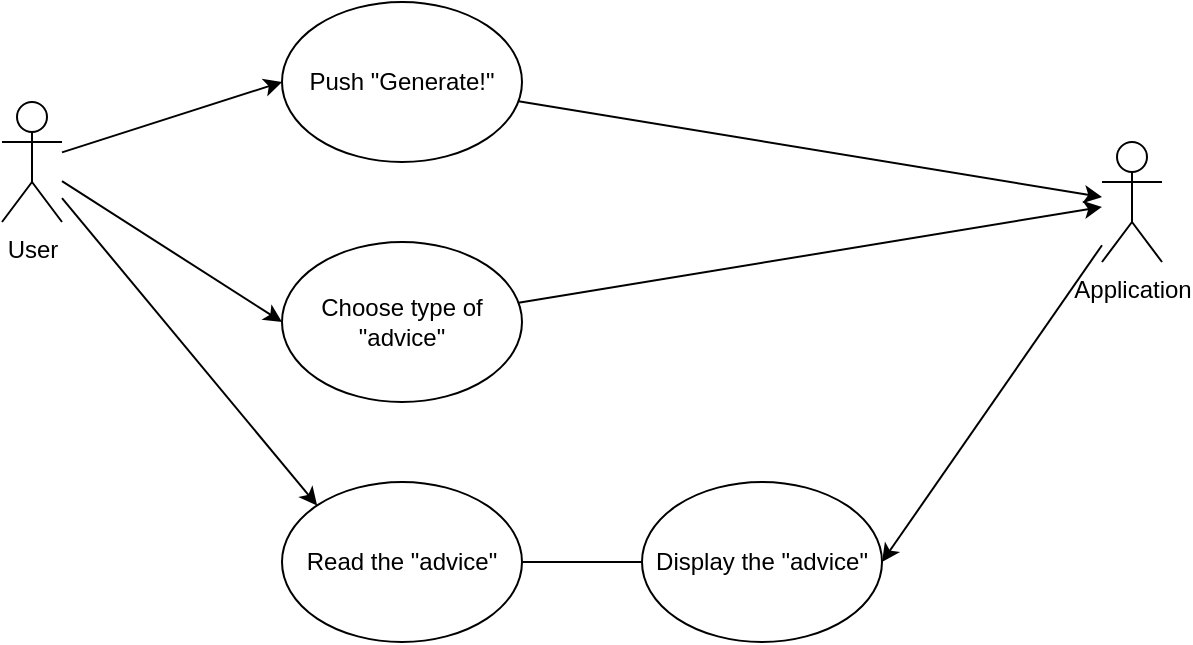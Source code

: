 <mxfile version="24.7.5">
  <diagram name="Strona-1" id="-e7Tk63qo5gSYC53ynmE">
    <mxGraphModel dx="1050" dy="611" grid="1" gridSize="10" guides="1" tooltips="1" connect="1" arrows="1" fold="1" page="1" pageScale="1" pageWidth="827" pageHeight="1169" math="0" shadow="0">
      <root>
        <mxCell id="0" />
        <mxCell id="1" parent="0" />
        <mxCell id="EbLAYnd13Gkp5mryDf4b-6" style="rounded=0;orthogonalLoop=1;jettySize=auto;html=1;entryX=0;entryY=0.5;entryDx=0;entryDy=0;" edge="1" parent="1" source="EbLAYnd13Gkp5mryDf4b-1" target="EbLAYnd13Gkp5mryDf4b-2">
          <mxGeometry relative="1" as="geometry" />
        </mxCell>
        <mxCell id="EbLAYnd13Gkp5mryDf4b-7" style="rounded=0;orthogonalLoop=1;jettySize=auto;html=1;entryX=0;entryY=0.5;entryDx=0;entryDy=0;" edge="1" parent="1" source="EbLAYnd13Gkp5mryDf4b-1" target="EbLAYnd13Gkp5mryDf4b-3">
          <mxGeometry relative="1" as="geometry" />
        </mxCell>
        <mxCell id="EbLAYnd13Gkp5mryDf4b-13" style="rounded=0;orthogonalLoop=1;jettySize=auto;html=1;entryX=0;entryY=0;entryDx=0;entryDy=0;" edge="1" parent="1" source="EbLAYnd13Gkp5mryDf4b-1" target="EbLAYnd13Gkp5mryDf4b-11">
          <mxGeometry relative="1" as="geometry" />
        </mxCell>
        <mxCell id="EbLAYnd13Gkp5mryDf4b-1" value="User" style="shape=umlActor;verticalLabelPosition=bottom;verticalAlign=top;html=1;outlineConnect=0;" vertex="1" parent="1">
          <mxGeometry x="60" y="80" width="30" height="60" as="geometry" />
        </mxCell>
        <mxCell id="EbLAYnd13Gkp5mryDf4b-8" value="" style="rounded=0;orthogonalLoop=1;jettySize=auto;html=1;" edge="1" parent="1" source="EbLAYnd13Gkp5mryDf4b-2" target="EbLAYnd13Gkp5mryDf4b-4">
          <mxGeometry relative="1" as="geometry">
            <mxPoint x="580" y="70" as="targetPoint" />
          </mxGeometry>
        </mxCell>
        <mxCell id="EbLAYnd13Gkp5mryDf4b-2" value="Push &quot;Generate!&quot;" style="ellipse;whiteSpace=wrap;html=1;" vertex="1" parent="1">
          <mxGeometry x="200" y="30" width="120" height="80" as="geometry" />
        </mxCell>
        <mxCell id="EbLAYnd13Gkp5mryDf4b-3" value="Choose type of &quot;advice&quot;" style="ellipse;whiteSpace=wrap;html=1;" vertex="1" parent="1">
          <mxGeometry x="200" y="150" width="120" height="80" as="geometry" />
        </mxCell>
        <mxCell id="EbLAYnd13Gkp5mryDf4b-12" style="rounded=0;orthogonalLoop=1;jettySize=auto;html=1;entryX=1;entryY=0.5;entryDx=0;entryDy=0;" edge="1" parent="1" source="EbLAYnd13Gkp5mryDf4b-4" target="EbLAYnd13Gkp5mryDf4b-10">
          <mxGeometry relative="1" as="geometry">
            <mxPoint x="590" y="180" as="sourcePoint" />
          </mxGeometry>
        </mxCell>
        <mxCell id="EbLAYnd13Gkp5mryDf4b-4" value="Application" style="shape=umlActor;verticalLabelPosition=bottom;verticalAlign=top;html=1;outlineConnect=0;" vertex="1" parent="1">
          <mxGeometry x="610" y="100" width="30" height="60" as="geometry" />
        </mxCell>
        <mxCell id="EbLAYnd13Gkp5mryDf4b-9" style="rounded=0;orthogonalLoop=1;jettySize=auto;html=1;" edge="1" parent="1" source="EbLAYnd13Gkp5mryDf4b-3" target="EbLAYnd13Gkp5mryDf4b-4">
          <mxGeometry relative="1" as="geometry" />
        </mxCell>
        <mxCell id="EbLAYnd13Gkp5mryDf4b-10" value="Display the &quot;advice&quot;" style="ellipse;whiteSpace=wrap;html=1;" vertex="1" parent="1">
          <mxGeometry x="380" y="270" width="120" height="80" as="geometry" />
        </mxCell>
        <mxCell id="EbLAYnd13Gkp5mryDf4b-14" style="rounded=0;orthogonalLoop=1;jettySize=auto;html=1;entryX=0;entryY=0.5;entryDx=0;entryDy=0;endArrow=none;endFill=0;" edge="1" parent="1" source="EbLAYnd13Gkp5mryDf4b-11" target="EbLAYnd13Gkp5mryDf4b-10">
          <mxGeometry relative="1" as="geometry" />
        </mxCell>
        <mxCell id="EbLAYnd13Gkp5mryDf4b-11" value="Read the &quot;advice&quot;" style="ellipse;whiteSpace=wrap;html=1;" vertex="1" parent="1">
          <mxGeometry x="200" y="270" width="120" height="80" as="geometry" />
        </mxCell>
      </root>
    </mxGraphModel>
  </diagram>
</mxfile>
